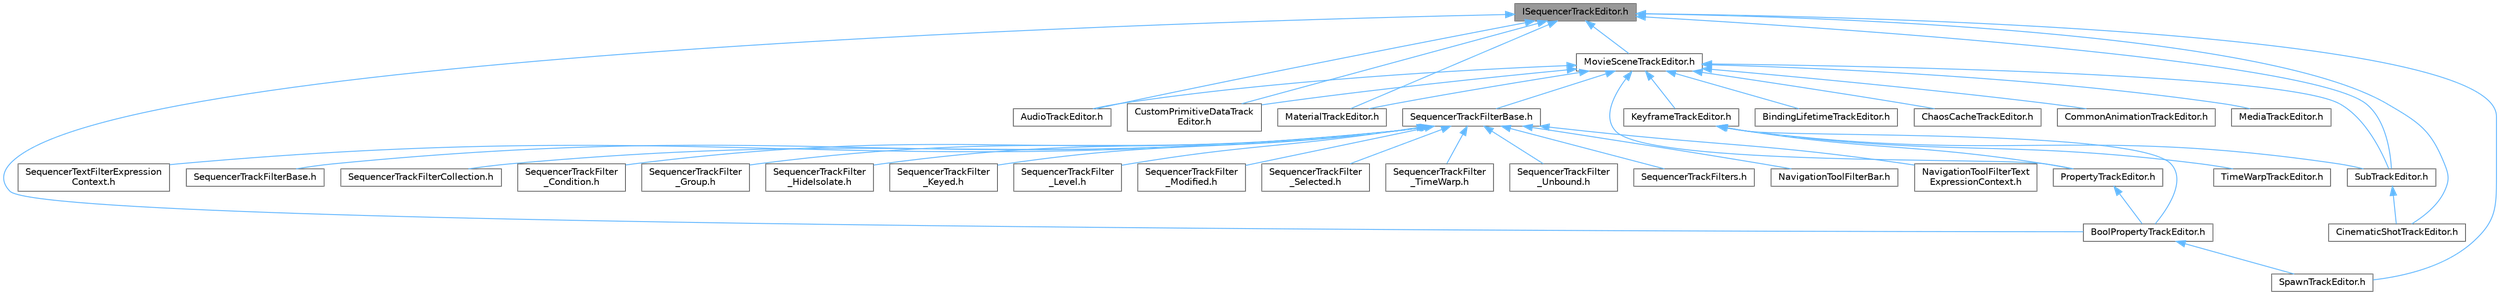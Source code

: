 digraph "ISequencerTrackEditor.h"
{
 // INTERACTIVE_SVG=YES
 // LATEX_PDF_SIZE
  bgcolor="transparent";
  edge [fontname=Helvetica,fontsize=10,labelfontname=Helvetica,labelfontsize=10];
  node [fontname=Helvetica,fontsize=10,shape=box,height=0.2,width=0.4];
  Node1 [id="Node000001",label="ISequencerTrackEditor.h",height=0.2,width=0.4,color="gray40", fillcolor="grey60", style="filled", fontcolor="black",tooltip=" "];
  Node1 -> Node2 [id="edge1_Node000001_Node000002",dir="back",color="steelblue1",style="solid",tooltip=" "];
  Node2 [id="Node000002",label="AudioTrackEditor.h",height=0.2,width=0.4,color="grey40", fillcolor="white", style="filled",URL="$dd/d96/AudioTrackEditor_8h.html",tooltip=" "];
  Node1 -> Node3 [id="edge2_Node000001_Node000003",dir="back",color="steelblue1",style="solid",tooltip=" "];
  Node3 [id="Node000003",label="BoolPropertyTrackEditor.h",height=0.2,width=0.4,color="grey40", fillcolor="white", style="filled",URL="$db/d07/BoolPropertyTrackEditor_8h.html",tooltip=" "];
  Node3 -> Node4 [id="edge3_Node000003_Node000004",dir="back",color="steelblue1",style="solid",tooltip=" "];
  Node4 [id="Node000004",label="SpawnTrackEditor.h",height=0.2,width=0.4,color="grey40", fillcolor="white", style="filled",URL="$d5/dac/SpawnTrackEditor_8h.html",tooltip=" "];
  Node1 -> Node5 [id="edge4_Node000001_Node000005",dir="back",color="steelblue1",style="solid",tooltip=" "];
  Node5 [id="Node000005",label="CinematicShotTrackEditor.h",height=0.2,width=0.4,color="grey40", fillcolor="white", style="filled",URL="$d3/d0c/CinematicShotTrackEditor_8h.html",tooltip=" "];
  Node1 -> Node6 [id="edge5_Node000001_Node000006",dir="back",color="steelblue1",style="solid",tooltip=" "];
  Node6 [id="Node000006",label="CustomPrimitiveDataTrack\lEditor.h",height=0.2,width=0.4,color="grey40", fillcolor="white", style="filled",URL="$dc/d8f/CustomPrimitiveDataTrackEditor_8h.html",tooltip=" "];
  Node1 -> Node7 [id="edge6_Node000001_Node000007",dir="back",color="steelblue1",style="solid",tooltip=" "];
  Node7 [id="Node000007",label="MaterialTrackEditor.h",height=0.2,width=0.4,color="grey40", fillcolor="white", style="filled",URL="$d1/d9f/MaterialTrackEditor_8h.html",tooltip=" "];
  Node1 -> Node8 [id="edge7_Node000001_Node000008",dir="back",color="steelblue1",style="solid",tooltip=" "];
  Node8 [id="Node000008",label="MovieSceneTrackEditor.h",height=0.2,width=0.4,color="grey40", fillcolor="white", style="filled",URL="$db/d6c/MovieSceneTrackEditor_8h.html",tooltip=" "];
  Node8 -> Node2 [id="edge8_Node000008_Node000002",dir="back",color="steelblue1",style="solid",tooltip=" "];
  Node8 -> Node9 [id="edge9_Node000008_Node000009",dir="back",color="steelblue1",style="solid",tooltip=" "];
  Node9 [id="Node000009",label="BindingLifetimeTrackEditor.h",height=0.2,width=0.4,color="grey40", fillcolor="white", style="filled",URL="$db/d3c/BindingLifetimeTrackEditor_8h.html",tooltip=" "];
  Node8 -> Node10 [id="edge10_Node000008_Node000010",dir="back",color="steelblue1",style="solid",tooltip=" "];
  Node10 [id="Node000010",label="ChaosCacheTrackEditor.h",height=0.2,width=0.4,color="grey40", fillcolor="white", style="filled",URL="$db/d36/ChaosCacheTrackEditor_8h.html",tooltip=" "];
  Node8 -> Node11 [id="edge11_Node000008_Node000011",dir="back",color="steelblue1",style="solid",tooltip=" "];
  Node11 [id="Node000011",label="CommonAnimationTrackEditor.h",height=0.2,width=0.4,color="grey40", fillcolor="white", style="filled",URL="$d9/d6e/CommonAnimationTrackEditor_8h.html",tooltip=" "];
  Node8 -> Node6 [id="edge12_Node000008_Node000006",dir="back",color="steelblue1",style="solid",tooltip=" "];
  Node8 -> Node12 [id="edge13_Node000008_Node000012",dir="back",color="steelblue1",style="solid",tooltip=" "];
  Node12 [id="Node000012",label="KeyframeTrackEditor.h",height=0.2,width=0.4,color="grey40", fillcolor="white", style="filled",URL="$dd/d47/KeyframeTrackEditor_8h.html",tooltip=" "];
  Node12 -> Node3 [id="edge14_Node000012_Node000003",dir="back",color="steelblue1",style="solid",tooltip=" "];
  Node12 -> Node13 [id="edge15_Node000012_Node000013",dir="back",color="steelblue1",style="solid",tooltip=" "];
  Node13 [id="Node000013",label="PropertyTrackEditor.h",height=0.2,width=0.4,color="grey40", fillcolor="white", style="filled",URL="$da/d9a/PropertyTrackEditor_8h.html",tooltip=" "];
  Node13 -> Node3 [id="edge16_Node000013_Node000003",dir="back",color="steelblue1",style="solid",tooltip=" "];
  Node12 -> Node14 [id="edge17_Node000012_Node000014",dir="back",color="steelblue1",style="solid",tooltip=" "];
  Node14 [id="Node000014",label="SubTrackEditor.h",height=0.2,width=0.4,color="grey40", fillcolor="white", style="filled",URL="$d8/d5b/SubTrackEditor_8h.html",tooltip=" "];
  Node14 -> Node5 [id="edge18_Node000014_Node000005",dir="back",color="steelblue1",style="solid",tooltip=" "];
  Node12 -> Node15 [id="edge19_Node000012_Node000015",dir="back",color="steelblue1",style="solid",tooltip=" "];
  Node15 [id="Node000015",label="TimeWarpTrackEditor.h",height=0.2,width=0.4,color="grey40", fillcolor="white", style="filled",URL="$dc/d2e/TimeWarpTrackEditor_8h.html",tooltip=" "];
  Node8 -> Node7 [id="edge20_Node000008_Node000007",dir="back",color="steelblue1",style="solid",tooltip=" "];
  Node8 -> Node16 [id="edge21_Node000008_Node000016",dir="back",color="steelblue1",style="solid",tooltip=" "];
  Node16 [id="Node000016",label="MediaTrackEditor.h",height=0.2,width=0.4,color="grey40", fillcolor="white", style="filled",URL="$d0/d41/MediaTrackEditor_8h.html",tooltip=" "];
  Node8 -> Node13 [id="edge22_Node000008_Node000013",dir="back",color="steelblue1",style="solid",tooltip=" "];
  Node8 -> Node17 [id="edge23_Node000008_Node000017",dir="back",color="steelblue1",style="solid",tooltip=" "];
  Node17 [id="Node000017",label="SequencerTrackFilterBase.h",height=0.2,width=0.4,color="grey40", fillcolor="white", style="filled",URL="$d8/def/Filters_2SequencerTrackFilterBase_8h.html",tooltip=" "];
  Node17 -> Node18 [id="edge24_Node000017_Node000018",dir="back",color="steelblue1",style="solid",tooltip=" "];
  Node18 [id="Node000018",label="NavigationToolFilterBar.h",height=0.2,width=0.4,color="grey40", fillcolor="white", style="filled",URL="$df/d14/NavigationToolFilterBar_8h.html",tooltip=" "];
  Node17 -> Node19 [id="edge25_Node000017_Node000019",dir="back",color="steelblue1",style="solid",tooltip=" "];
  Node19 [id="Node000019",label="NavigationToolFilterText\lExpressionContext.h",height=0.2,width=0.4,color="grey40", fillcolor="white", style="filled",URL="$d8/dd2/NavigationToolFilterTextExpressionContext_8h.html",tooltip=" "];
  Node17 -> Node20 [id="edge26_Node000017_Node000020",dir="back",color="steelblue1",style="solid",tooltip=" "];
  Node20 [id="Node000020",label="SequencerTextFilterExpression\lContext.h",height=0.2,width=0.4,color="grey40", fillcolor="white", style="filled",URL="$d0/d9f/SequencerTextFilterExpressionContext_8h.html",tooltip=" "];
  Node17 -> Node21 [id="edge27_Node000017_Node000021",dir="back",color="steelblue1",style="solid",tooltip=" "];
  Node21 [id="Node000021",label="SequencerTrackFilterBase.h",height=0.2,width=0.4,color="grey40", fillcolor="white", style="filled",URL="$d8/d4d/SequencerTrackFilterBase_8h.html",tooltip=" "];
  Node17 -> Node22 [id="edge28_Node000017_Node000022",dir="back",color="steelblue1",style="solid",tooltip=" "];
  Node22 [id="Node000022",label="SequencerTrackFilterCollection.h",height=0.2,width=0.4,color="grey40", fillcolor="white", style="filled",URL="$d8/de2/SequencerTrackFilterCollection_8h.html",tooltip=" "];
  Node17 -> Node23 [id="edge29_Node000017_Node000023",dir="back",color="steelblue1",style="solid",tooltip=" "];
  Node23 [id="Node000023",label="SequencerTrackFilter\l_Condition.h",height=0.2,width=0.4,color="grey40", fillcolor="white", style="filled",URL="$df/d17/SequencerTrackFilter__Condition_8h.html",tooltip=" "];
  Node17 -> Node24 [id="edge30_Node000017_Node000024",dir="back",color="steelblue1",style="solid",tooltip=" "];
  Node24 [id="Node000024",label="SequencerTrackFilter\l_Group.h",height=0.2,width=0.4,color="grey40", fillcolor="white", style="filled",URL="$da/dea/SequencerTrackFilter__Group_8h.html",tooltip=" "];
  Node17 -> Node25 [id="edge31_Node000017_Node000025",dir="back",color="steelblue1",style="solid",tooltip=" "];
  Node25 [id="Node000025",label="SequencerTrackFilter\l_HideIsolate.h",height=0.2,width=0.4,color="grey40", fillcolor="white", style="filled",URL="$d3/d55/SequencerTrackFilter__HideIsolate_8h.html",tooltip=" "];
  Node17 -> Node26 [id="edge32_Node000017_Node000026",dir="back",color="steelblue1",style="solid",tooltip=" "];
  Node26 [id="Node000026",label="SequencerTrackFilter\l_Keyed.h",height=0.2,width=0.4,color="grey40", fillcolor="white", style="filled",URL="$d4/d2d/SequencerTrackFilter__Keyed_8h.html",tooltip=" "];
  Node17 -> Node27 [id="edge33_Node000017_Node000027",dir="back",color="steelblue1",style="solid",tooltip=" "];
  Node27 [id="Node000027",label="SequencerTrackFilter\l_Level.h",height=0.2,width=0.4,color="grey40", fillcolor="white", style="filled",URL="$d2/d6c/SequencerTrackFilter__Level_8h.html",tooltip=" "];
  Node17 -> Node28 [id="edge34_Node000017_Node000028",dir="back",color="steelblue1",style="solid",tooltip=" "];
  Node28 [id="Node000028",label="SequencerTrackFilter\l_Modified.h",height=0.2,width=0.4,color="grey40", fillcolor="white", style="filled",URL="$d0/dd9/SequencerTrackFilter__Modified_8h.html",tooltip=" "];
  Node17 -> Node29 [id="edge35_Node000017_Node000029",dir="back",color="steelblue1",style="solid",tooltip=" "];
  Node29 [id="Node000029",label="SequencerTrackFilter\l_Selected.h",height=0.2,width=0.4,color="grey40", fillcolor="white", style="filled",URL="$dc/d54/SequencerTrackFilter__Selected_8h.html",tooltip=" "];
  Node17 -> Node30 [id="edge36_Node000017_Node000030",dir="back",color="steelblue1",style="solid",tooltip=" "];
  Node30 [id="Node000030",label="SequencerTrackFilter\l_TimeWarp.h",height=0.2,width=0.4,color="grey40", fillcolor="white", style="filled",URL="$d6/dd0/SequencerTrackFilter__TimeWarp_8h.html",tooltip=" "];
  Node17 -> Node31 [id="edge37_Node000017_Node000031",dir="back",color="steelblue1",style="solid",tooltip=" "];
  Node31 [id="Node000031",label="SequencerTrackFilter\l_Unbound.h",height=0.2,width=0.4,color="grey40", fillcolor="white", style="filled",URL="$d0/dd1/SequencerTrackFilter__Unbound_8h.html",tooltip=" "];
  Node17 -> Node32 [id="edge38_Node000017_Node000032",dir="back",color="steelblue1",style="solid",tooltip=" "];
  Node32 [id="Node000032",label="SequencerTrackFilters.h",height=0.2,width=0.4,color="grey40", fillcolor="white", style="filled",URL="$df/d72/SequencerTrackFilters_8h.html",tooltip=" "];
  Node8 -> Node14 [id="edge39_Node000008_Node000014",dir="back",color="steelblue1",style="solid",tooltip=" "];
  Node1 -> Node4 [id="edge40_Node000001_Node000004",dir="back",color="steelblue1",style="solid",tooltip=" "];
  Node1 -> Node14 [id="edge41_Node000001_Node000014",dir="back",color="steelblue1",style="solid",tooltip=" "];
}
